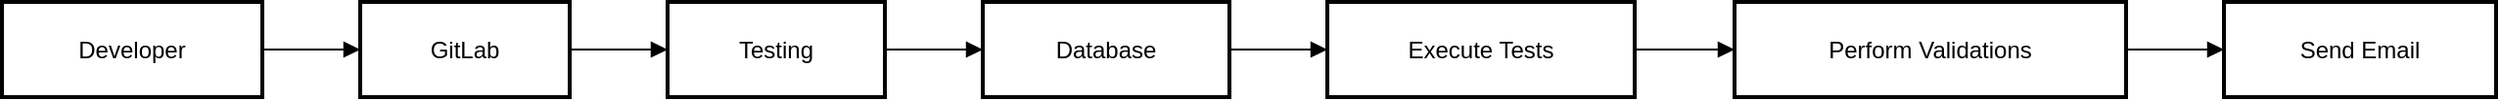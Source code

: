 <mxfile version="25.0.3">
  <diagram name="Page-1" id="ayYA8kirxRq-iWG3eksn">
    <mxGraphModel>
      <root>
        <mxCell id="0" />
        <mxCell id="1" parent="0" />
        <mxCell id="2" value="Developer" style="whiteSpace=wrap;strokeWidth=2;" vertex="1" parent="1">
          <mxGeometry x="8" y="8" width="133" height="49" as="geometry" />
        </mxCell>
        <mxCell id="3" value="GitLab" style="whiteSpace=wrap;strokeWidth=2;" vertex="1" parent="1">
          <mxGeometry x="191" y="8" width="107" height="49" as="geometry" />
        </mxCell>
        <mxCell id="4" value="Testing" style="whiteSpace=wrap;strokeWidth=2;" vertex="1" parent="1">
          <mxGeometry x="348" y="8" width="111" height="49" as="geometry" />
        </mxCell>
        <mxCell id="5" value="Database" style="whiteSpace=wrap;strokeWidth=2;" vertex="1" parent="1">
          <mxGeometry x="509" y="8" width="126" height="49" as="geometry" />
        </mxCell>
        <mxCell id="6" value="Execute Tests" style="whiteSpace=wrap;strokeWidth=2;" vertex="1" parent="1">
          <mxGeometry x="685" y="8" width="157" height="49" as="geometry" />
        </mxCell>
        <mxCell id="7" value="Perform Validations" style="whiteSpace=wrap;strokeWidth=2;" vertex="1" parent="1">
          <mxGeometry x="893" y="8" width="200" height="49" as="geometry" />
        </mxCell>
        <mxCell id="8" value="Send Email" style="whiteSpace=wrap;strokeWidth=2;" vertex="1" parent="1">
          <mxGeometry x="1143" y="8" width="139" height="49" as="geometry" />
        </mxCell>
        <mxCell id="9" value="" style="curved=1;startArrow=none;endArrow=block;exitX=1;exitY=0.5;entryX=0;entryY=0.5;" edge="1" parent="1" source="2" target="3">
          <mxGeometry relative="1" as="geometry">
            <Array as="points" />
          </mxGeometry>
        </mxCell>
        <mxCell id="10" value="" style="curved=1;startArrow=none;endArrow=block;exitX=1;exitY=0.5;entryX=0;entryY=0.5;" edge="1" parent="1" source="3" target="4">
          <mxGeometry relative="1" as="geometry">
            <Array as="points" />
          </mxGeometry>
        </mxCell>
        <mxCell id="11" value="" style="curved=1;startArrow=none;endArrow=block;exitX=1;exitY=0.5;entryX=0;entryY=0.5;" edge="1" parent="1" source="4" target="5">
          <mxGeometry relative="1" as="geometry">
            <Array as="points" />
          </mxGeometry>
        </mxCell>
        <mxCell id="12" value="" style="curved=1;startArrow=none;endArrow=block;exitX=1;exitY=0.5;entryX=0;entryY=0.5;" edge="1" parent="1" source="5" target="6">
          <mxGeometry relative="1" as="geometry">
            <Array as="points" />
          </mxGeometry>
        </mxCell>
        <mxCell id="13" value="" style="curved=1;startArrow=none;endArrow=block;exitX=1;exitY=0.5;entryX=0;entryY=0.5;" edge="1" parent="1" source="6" target="7">
          <mxGeometry relative="1" as="geometry">
            <Array as="points" />
          </mxGeometry>
        </mxCell>
        <mxCell id="14" value="" style="curved=1;startArrow=none;endArrow=block;exitX=1;exitY=0.5;entryX=0;entryY=0.5;" edge="1" parent="1" source="7" target="8">
          <mxGeometry relative="1" as="geometry">
            <Array as="points" />
          </mxGeometry>
        </mxCell>
      </root>
    </mxGraphModel>
  </diagram>
</mxfile>
